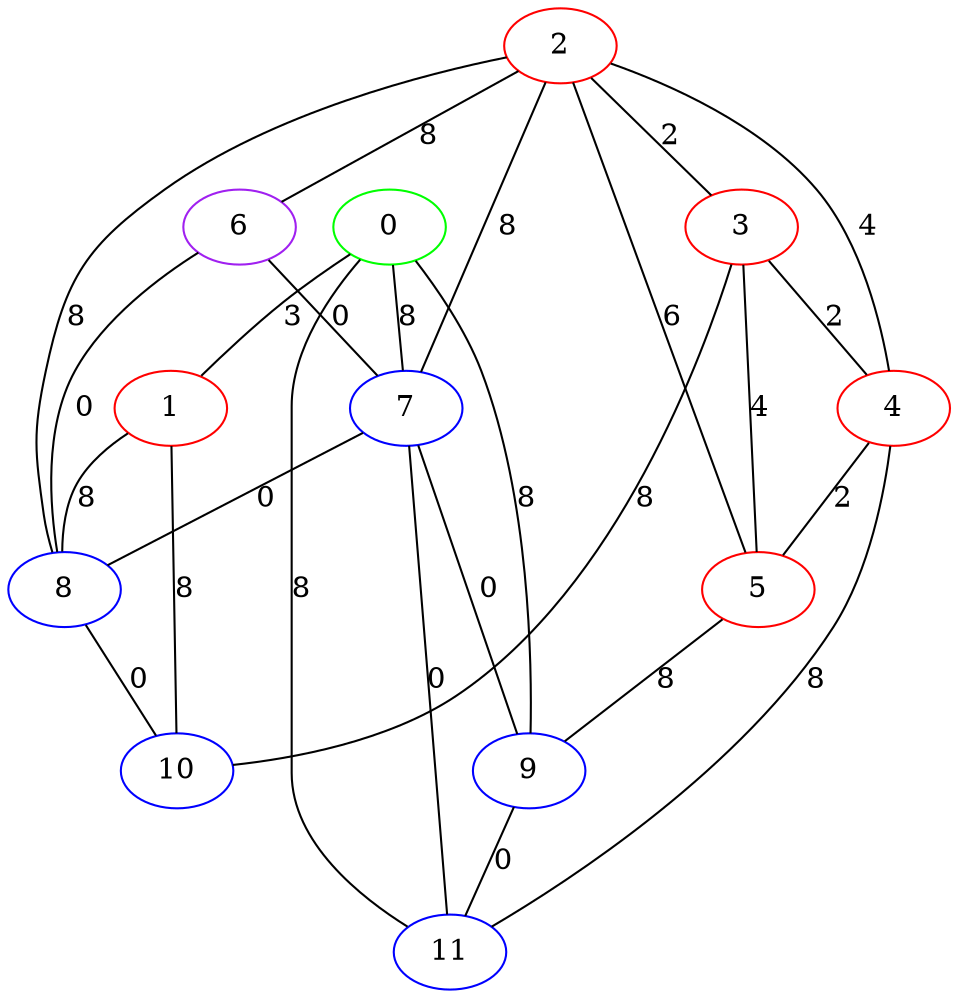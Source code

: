graph "" {
0 [color=green, weight=2];
1 [color=red, weight=1];
2 [color=red, weight=1];
3 [color=red, weight=1];
4 [color=red, weight=1];
5 [color=red, weight=1];
6 [color=purple, weight=4];
7 [color=blue, weight=3];
8 [color=blue, weight=3];
9 [color=blue, weight=3];
10 [color=blue, weight=3];
11 [color=blue, weight=3];
0 -- 1  [key=0, label=3];
0 -- 11  [key=0, label=8];
0 -- 9  [key=0, label=8];
0 -- 7  [key=0, label=8];
1 -- 8  [key=0, label=8];
1 -- 10  [key=0, label=8];
2 -- 3  [key=0, label=2];
2 -- 4  [key=0, label=4];
2 -- 5  [key=0, label=6];
2 -- 6  [key=0, label=8];
2 -- 7  [key=0, label=8];
2 -- 8  [key=0, label=8];
3 -- 10  [key=0, label=8];
3 -- 4  [key=0, label=2];
3 -- 5  [key=0, label=4];
4 -- 11  [key=0, label=8];
4 -- 5  [key=0, label=2];
5 -- 9  [key=0, label=8];
6 -- 8  [key=0, label=0];
6 -- 7  [key=0, label=0];
7 -- 8  [key=0, label=0];
7 -- 9  [key=0, label=0];
7 -- 11  [key=0, label=0];
8 -- 10  [key=0, label=0];
9 -- 11  [key=0, label=0];
}
